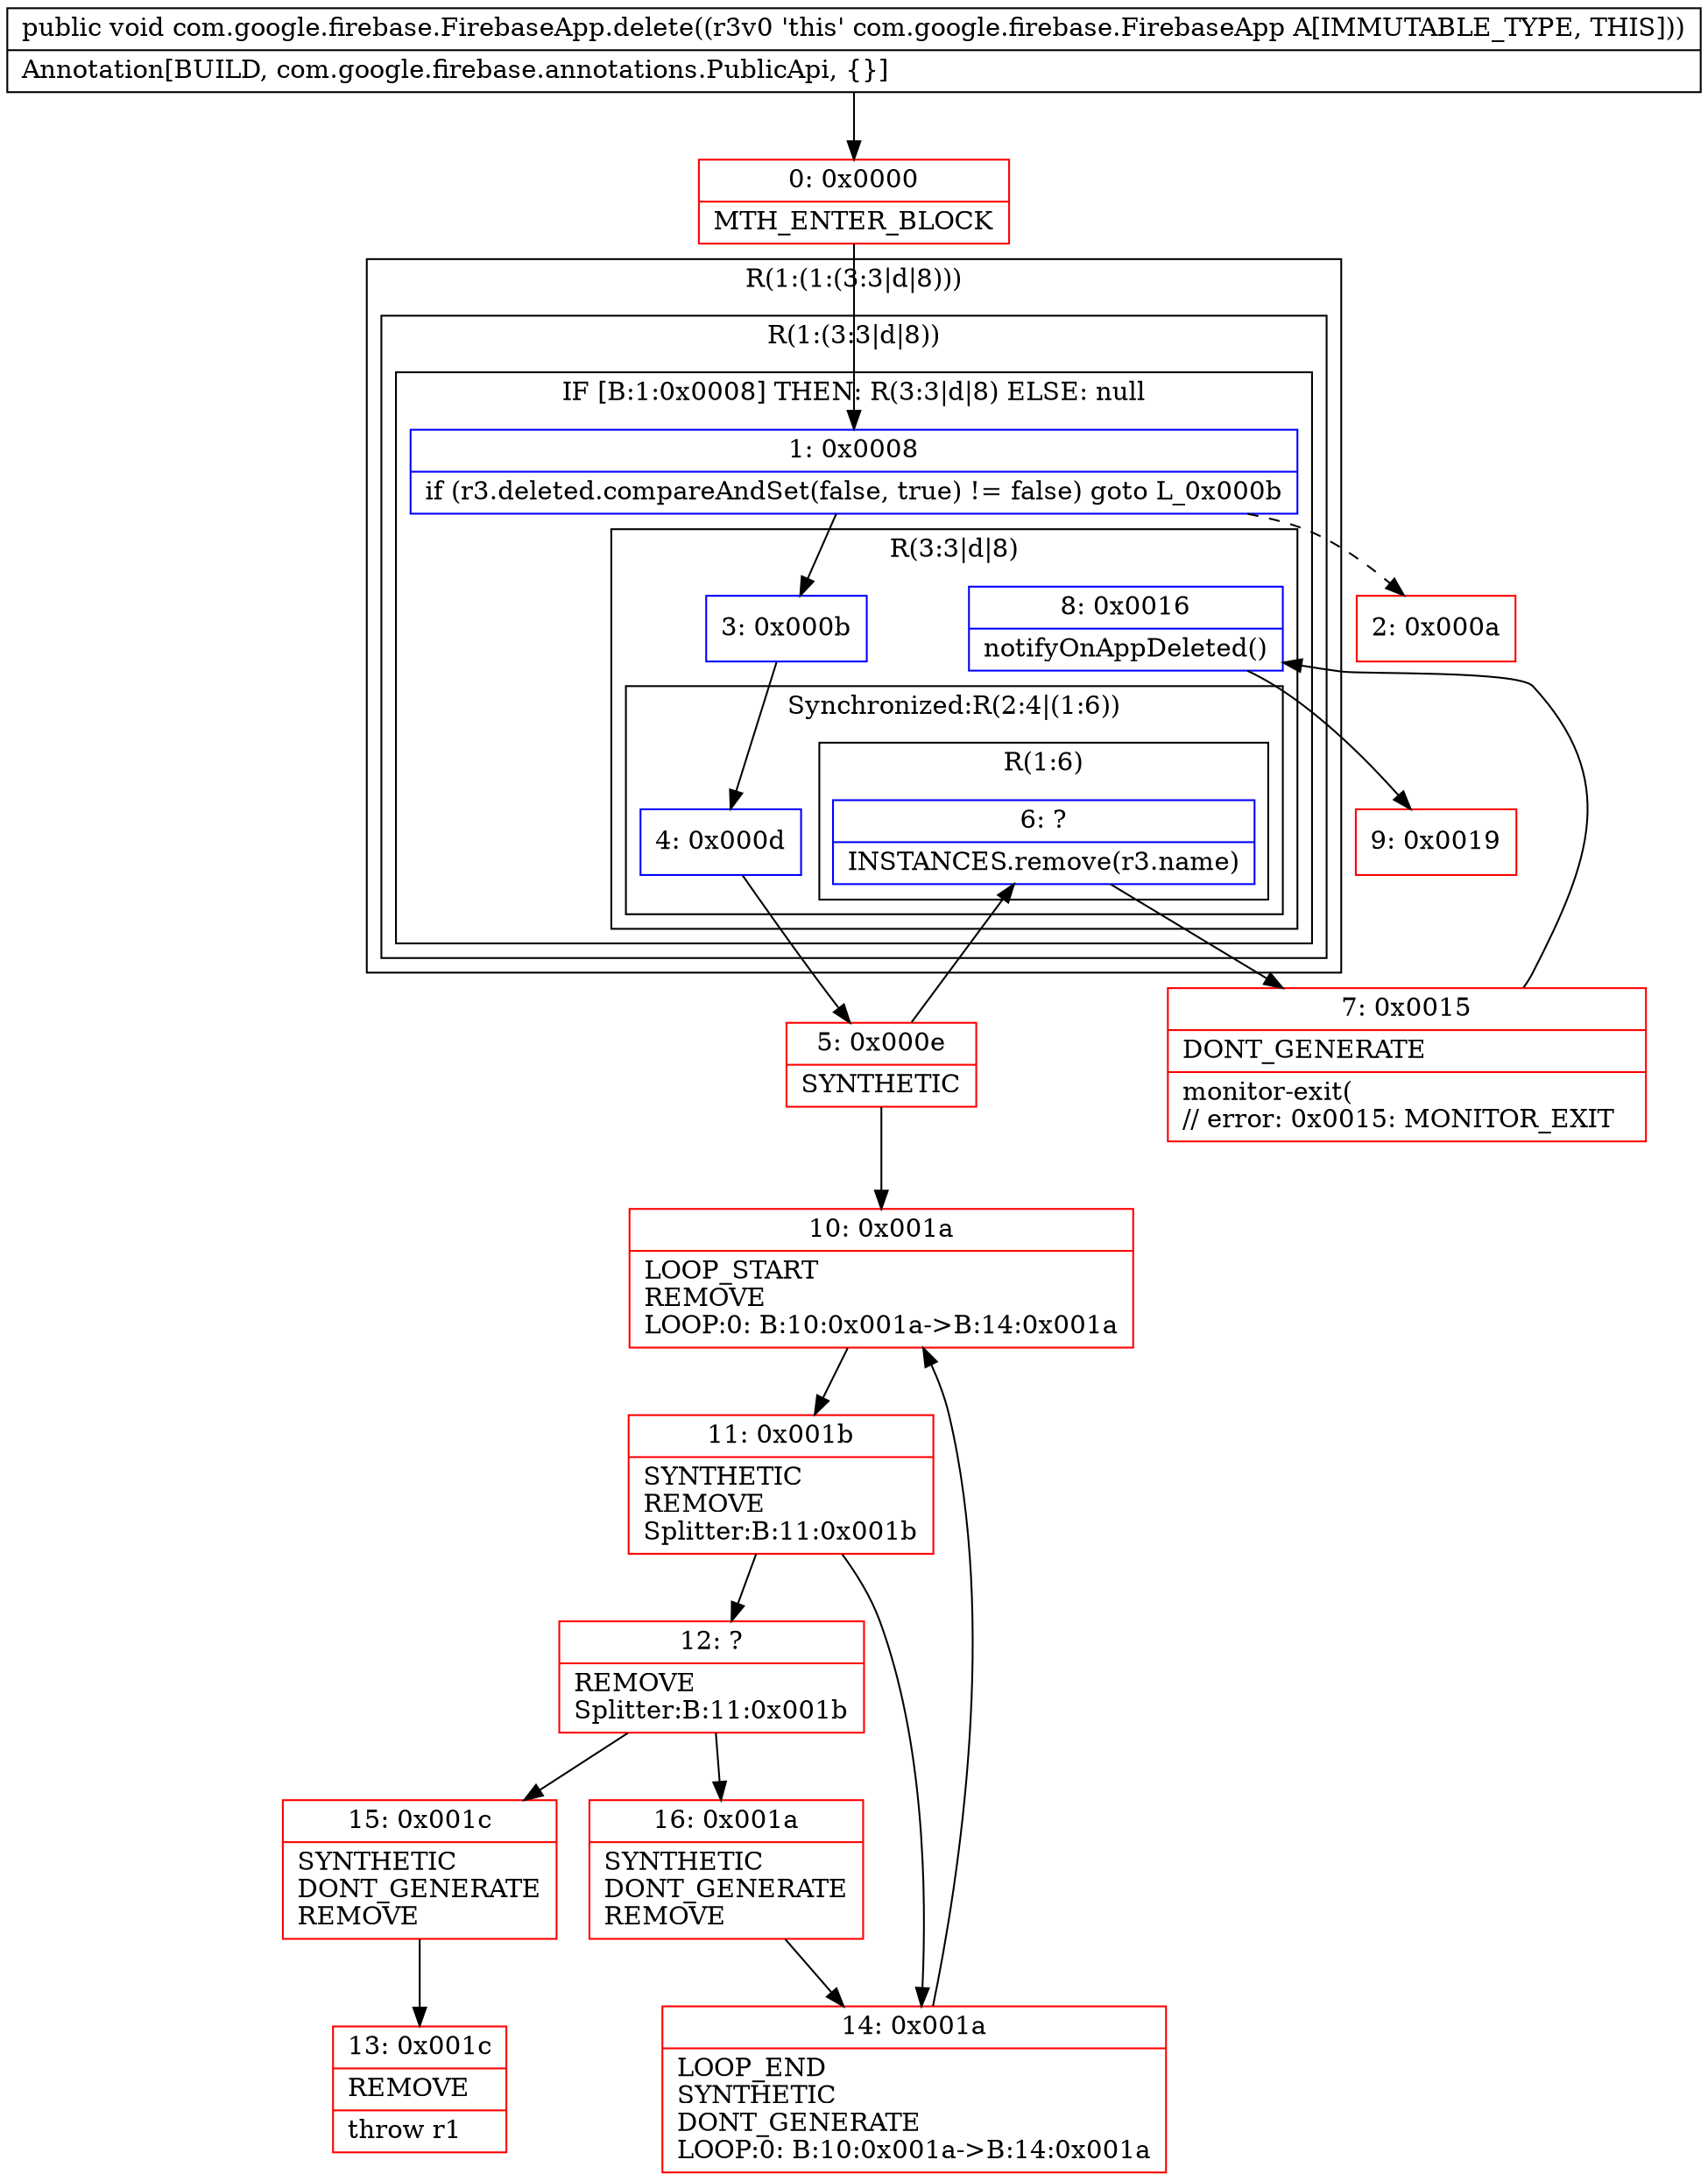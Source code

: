 digraph "CFG forcom.google.firebase.FirebaseApp.delete()V" {
subgraph cluster_Region_1435918279 {
label = "R(1:(1:(3:3|d|8)))";
node [shape=record,color=blue];
subgraph cluster_Region_400812386 {
label = "R(1:(3:3|d|8))";
node [shape=record,color=blue];
subgraph cluster_IfRegion_1212746951 {
label = "IF [B:1:0x0008] THEN: R(3:3|d|8) ELSE: null";
node [shape=record,color=blue];
Node_1 [shape=record,label="{1\:\ 0x0008|if (r3.deleted.compareAndSet(false, true) != false) goto L_0x000b\l}"];
subgraph cluster_Region_195948640 {
label = "R(3:3|d|8)";
node [shape=record,color=blue];
Node_3 [shape=record,label="{3\:\ 0x000b}"];
subgraph cluster_SynchronizedRegion_1814232757 {
label = "Synchronized:R(2:4|(1:6))";
node [shape=record,color=blue];
Node_4 [shape=record,label="{4\:\ 0x000d}"];
subgraph cluster_Region_1686287018 {
label = "R(1:6)";
node [shape=record,color=blue];
Node_6 [shape=record,label="{6\:\ ?|INSTANCES.remove(r3.name)\l}"];
}
}
Node_8 [shape=record,label="{8\:\ 0x0016|notifyOnAppDeleted()\l}"];
}
}
}
}
Node_0 [shape=record,color=red,label="{0\:\ 0x0000|MTH_ENTER_BLOCK\l}"];
Node_2 [shape=record,color=red,label="{2\:\ 0x000a}"];
Node_5 [shape=record,color=red,label="{5\:\ 0x000e|SYNTHETIC\l}"];
Node_7 [shape=record,color=red,label="{7\:\ 0x0015|DONT_GENERATE\l|monitor\-exit(\l\/\/ error: 0x0015: MONITOR_EXIT  \l}"];
Node_9 [shape=record,color=red,label="{9\:\ 0x0019}"];
Node_10 [shape=record,color=red,label="{10\:\ 0x001a|LOOP_START\lREMOVE\lLOOP:0: B:10:0x001a\-\>B:14:0x001a\l}"];
Node_11 [shape=record,color=red,label="{11\:\ 0x001b|SYNTHETIC\lREMOVE\lSplitter:B:11:0x001b\l}"];
Node_12 [shape=record,color=red,label="{12\:\ ?|REMOVE\lSplitter:B:11:0x001b\l}"];
Node_13 [shape=record,color=red,label="{13\:\ 0x001c|REMOVE\l|throw r1\l}"];
Node_14 [shape=record,color=red,label="{14\:\ 0x001a|LOOP_END\lSYNTHETIC\lDONT_GENERATE\lLOOP:0: B:10:0x001a\-\>B:14:0x001a\l}"];
Node_15 [shape=record,color=red,label="{15\:\ 0x001c|SYNTHETIC\lDONT_GENERATE\lREMOVE\l}"];
Node_16 [shape=record,color=red,label="{16\:\ 0x001a|SYNTHETIC\lDONT_GENERATE\lREMOVE\l}"];
MethodNode[shape=record,label="{public void com.google.firebase.FirebaseApp.delete((r3v0 'this' com.google.firebase.FirebaseApp A[IMMUTABLE_TYPE, THIS]))  | Annotation[BUILD, com.google.firebase.annotations.PublicApi, \{\}]\l}"];
MethodNode -> Node_0;
Node_1 -> Node_2[style=dashed];
Node_1 -> Node_3;
Node_3 -> Node_4;
Node_4 -> Node_5;
Node_6 -> Node_7;
Node_8 -> Node_9;
Node_0 -> Node_1;
Node_5 -> Node_6;
Node_5 -> Node_10;
Node_7 -> Node_8;
Node_10 -> Node_11;
Node_11 -> Node_12;
Node_11 -> Node_14;
Node_12 -> Node_15;
Node_12 -> Node_16;
Node_14 -> Node_10;
Node_15 -> Node_13;
Node_16 -> Node_14;
}

